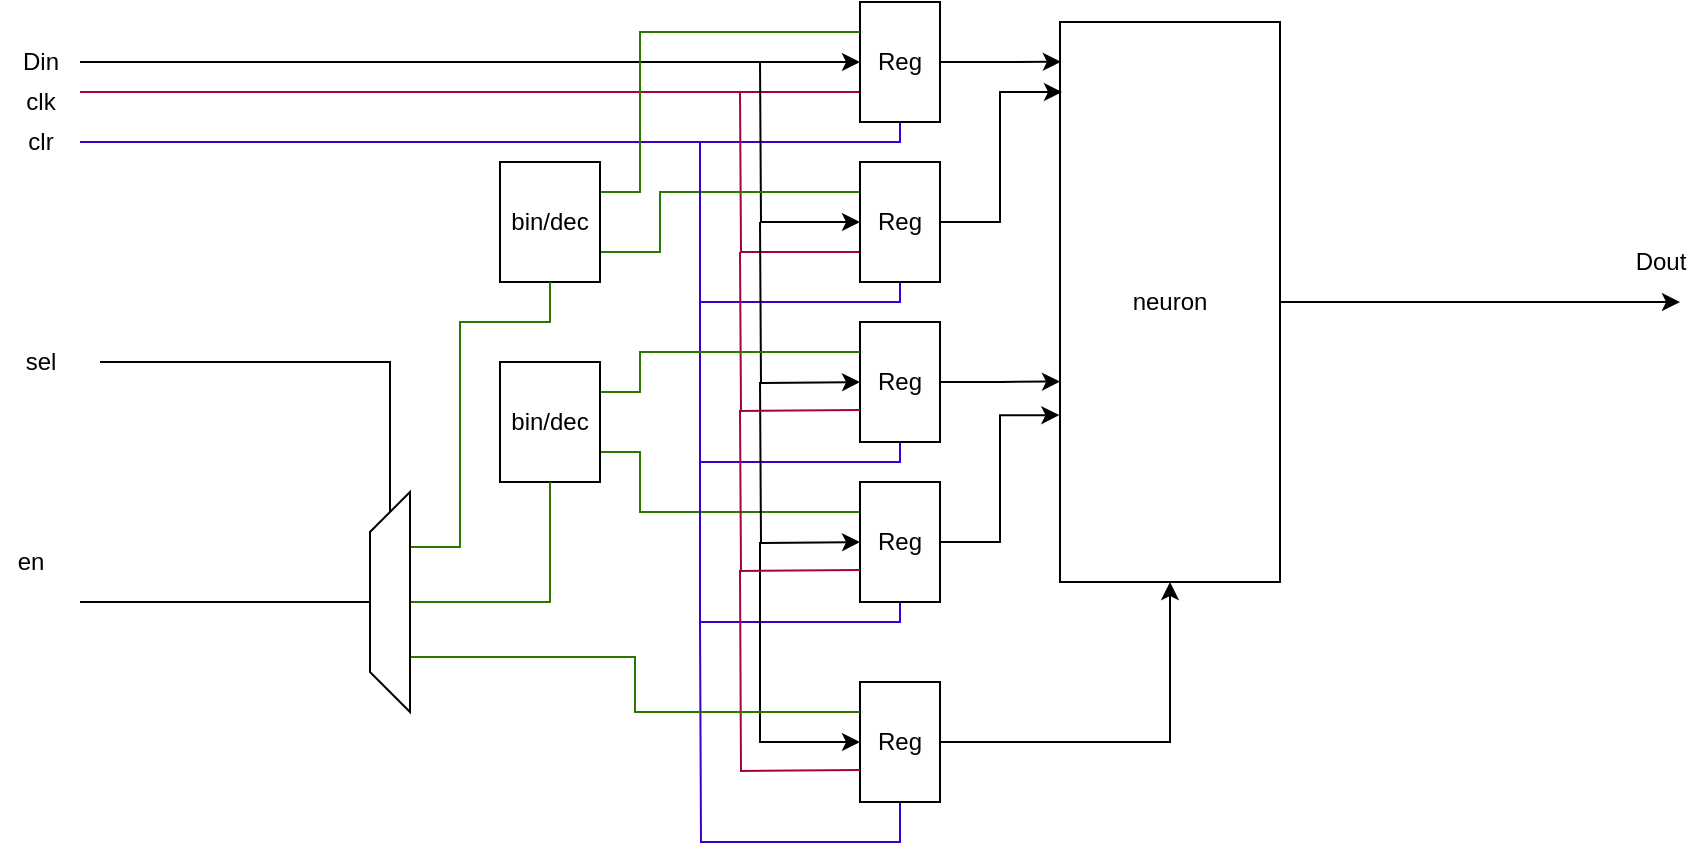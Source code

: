 <mxfile version="16.1.2" type="device"><diagram id="ZA98mFQ-hSIzsk4ssZ8k" name="Page-1"><mxGraphModel dx="1102" dy="845" grid="1" gridSize="10" guides="1" tooltips="1" connect="1" arrows="1" fold="1" page="1" pageScale="1" pageWidth="1169" pageHeight="1654" math="0" shadow="0"><root><mxCell id="0"/><mxCell id="1" parent="0"/><mxCell id="urB3YLbTzqCl08qIqBG9-2" style="edgeStyle=orthogonalEdgeStyle;rounded=0;orthogonalLoop=1;jettySize=auto;html=1;exitX=1;exitY=0.5;exitDx=0;exitDy=0;" parent="1" source="urB3YLbTzqCl08qIqBG9-1" edge="1"><mxGeometry relative="1" as="geometry"><mxPoint x="1140" y="290" as="targetPoint"/></mxGeometry></mxCell><mxCell id="urB3YLbTzqCl08qIqBG9-1" value="neuron" style="rounded=0;whiteSpace=wrap;html=1;" parent="1" vertex="1"><mxGeometry x="830" y="150" width="110" height="280" as="geometry"/></mxCell><mxCell id="urB3YLbTzqCl08qIqBG9-3" value="Dout" style="text;html=1;align=center;verticalAlign=middle;resizable=0;points=[];autosize=1;strokeColor=none;fillColor=none;" parent="1" vertex="1"><mxGeometry x="1110" y="260" width="40" height="20" as="geometry"/></mxCell><mxCell id="urB3YLbTzqCl08qIqBG9-21" style="edgeStyle=orthogonalEdgeStyle;rounded=0;orthogonalLoop=1;jettySize=auto;html=1;exitX=1;exitY=0.5;exitDx=0;exitDy=0;entryX=0.004;entryY=0.071;entryDx=0;entryDy=0;entryPerimeter=0;startArrow=none;startFill=0;endArrow=classic;endFill=1;" parent="1" source="urB3YLbTzqCl08qIqBG9-4" target="urB3YLbTzqCl08qIqBG9-1" edge="1"><mxGeometry relative="1" as="geometry"/></mxCell><mxCell id="urB3YLbTzqCl08qIqBG9-26" style="edgeStyle=orthogonalEdgeStyle;rounded=0;orthogonalLoop=1;jettySize=auto;html=1;exitX=0;exitY=0.75;exitDx=0;exitDy=0;startArrow=none;startFill=0;endArrow=none;endFill=0;fillColor=#d80073;strokeColor=#A50040;" parent="1" source="urB3YLbTzqCl08qIqBG9-4" edge="1"><mxGeometry relative="1" as="geometry"><mxPoint x="340" y="185" as="targetPoint"/></mxGeometry></mxCell><mxCell id="urB3YLbTzqCl08qIqBG9-48" style="edgeStyle=orthogonalEdgeStyle;rounded=0;orthogonalLoop=1;jettySize=auto;html=1;exitX=0.5;exitY=1;exitDx=0;exitDy=0;startArrow=none;startFill=0;endArrow=none;endFill=0;fillColor=#6a00ff;strokeColor=#3700CC;" parent="1" source="urB3YLbTzqCl08qIqBG9-4" edge="1"><mxGeometry relative="1" as="geometry"><mxPoint x="340" y="210" as="targetPoint"/><Array as="points"><mxPoint x="750" y="210"/><mxPoint x="340" y="210"/></Array></mxGeometry></mxCell><mxCell id="urB3YLbTzqCl08qIqBG9-4" value="Reg" style="rounded=0;whiteSpace=wrap;html=1;" parent="1" vertex="1"><mxGeometry x="730" y="140" width="40" height="60" as="geometry"/></mxCell><mxCell id="urB3YLbTzqCl08qIqBG9-16" style="edgeStyle=orthogonalEdgeStyle;rounded=0;orthogonalLoop=1;jettySize=auto;html=1;exitX=0;exitY=0.5;exitDx=0;exitDy=0;endArrow=none;endFill=0;startArrow=classic;startFill=1;" parent="1" source="urB3YLbTzqCl08qIqBG9-5" edge="1"><mxGeometry relative="1" as="geometry"><mxPoint x="680" y="170" as="targetPoint"/></mxGeometry></mxCell><mxCell id="urB3YLbTzqCl08qIqBG9-22" style="edgeStyle=orthogonalEdgeStyle;rounded=0;orthogonalLoop=1;jettySize=auto;html=1;exitX=1;exitY=0.5;exitDx=0;exitDy=0;entryX=0.009;entryY=0.125;entryDx=0;entryDy=0;entryPerimeter=0;startArrow=none;startFill=0;endArrow=classic;endFill=1;" parent="1" source="urB3YLbTzqCl08qIqBG9-5" target="urB3YLbTzqCl08qIqBG9-1" edge="1"><mxGeometry relative="1" as="geometry"/></mxCell><mxCell id="urB3YLbTzqCl08qIqBG9-27" style="edgeStyle=orthogonalEdgeStyle;rounded=0;orthogonalLoop=1;jettySize=auto;html=1;exitX=0;exitY=0.75;exitDx=0;exitDy=0;startArrow=none;startFill=0;endArrow=none;endFill=0;fillColor=#d80073;strokeColor=#A50040;" parent="1" source="urB3YLbTzqCl08qIqBG9-5" edge="1"><mxGeometry relative="1" as="geometry"><mxPoint x="670" y="185" as="targetPoint"/></mxGeometry></mxCell><mxCell id="urB3YLbTzqCl08qIqBG9-34" style="edgeStyle=orthogonalEdgeStyle;rounded=0;orthogonalLoop=1;jettySize=auto;html=1;exitX=0;exitY=0.25;exitDx=0;exitDy=0;entryX=1;entryY=0.75;entryDx=0;entryDy=0;startArrow=none;startFill=0;endArrow=none;endFill=0;fillColor=#60a917;strokeColor=#2D7600;" parent="1" source="urB3YLbTzqCl08qIqBG9-5" target="urB3YLbTzqCl08qIqBG9-32" edge="1"><mxGeometry relative="1" as="geometry"><Array as="points"><mxPoint x="630" y="235"/><mxPoint x="630" y="265"/></Array></mxGeometry></mxCell><mxCell id="urB3YLbTzqCl08qIqBG9-50" style="edgeStyle=orthogonalEdgeStyle;rounded=0;orthogonalLoop=1;jettySize=auto;html=1;exitX=0.5;exitY=1;exitDx=0;exitDy=0;startArrow=none;startFill=0;endArrow=none;endFill=0;fillColor=#6a00ff;strokeColor=#3700CC;" parent="1" source="urB3YLbTzqCl08qIqBG9-5" edge="1"><mxGeometry relative="1" as="geometry"><mxPoint x="650" y="210" as="targetPoint"/><Array as="points"><mxPoint x="750" y="290"/><mxPoint x="650" y="290"/></Array></mxGeometry></mxCell><mxCell id="urB3YLbTzqCl08qIqBG9-5" value="Reg" style="rounded=0;whiteSpace=wrap;html=1;" parent="1" vertex="1"><mxGeometry x="730" y="220" width="40" height="60" as="geometry"/></mxCell><mxCell id="urB3YLbTzqCl08qIqBG9-23" style="edgeStyle=orthogonalEdgeStyle;rounded=0;orthogonalLoop=1;jettySize=auto;html=1;exitX=1;exitY=0.5;exitDx=0;exitDy=0;entryX=0;entryY=0.642;entryDx=0;entryDy=0;entryPerimeter=0;startArrow=none;startFill=0;endArrow=classic;endFill=1;" parent="1" source="urB3YLbTzqCl08qIqBG9-6" target="urB3YLbTzqCl08qIqBG9-1" edge="1"><mxGeometry relative="1" as="geometry"/></mxCell><mxCell id="urB3YLbTzqCl08qIqBG9-51" style="edgeStyle=orthogonalEdgeStyle;rounded=0;orthogonalLoop=1;jettySize=auto;html=1;exitX=0.5;exitY=1;exitDx=0;exitDy=0;startArrow=none;startFill=0;endArrow=none;endFill=0;fillColor=#6a00ff;strokeColor=#3700CC;" parent="1" source="urB3YLbTzqCl08qIqBG9-6" edge="1"><mxGeometry relative="1" as="geometry"><mxPoint x="650" y="290" as="targetPoint"/><Array as="points"><mxPoint x="750" y="370"/><mxPoint x="650" y="370"/></Array></mxGeometry></mxCell><mxCell id="urB3YLbTzqCl08qIqBG9-6" value="Reg" style="rounded=0;whiteSpace=wrap;html=1;" parent="1" vertex="1"><mxGeometry x="730" y="300" width="40" height="60" as="geometry"/></mxCell><mxCell id="urB3YLbTzqCl08qIqBG9-24" style="edgeStyle=orthogonalEdgeStyle;rounded=0;orthogonalLoop=1;jettySize=auto;html=1;exitX=1;exitY=0.5;exitDx=0;exitDy=0;entryX=-0.003;entryY=0.702;entryDx=0;entryDy=0;entryPerimeter=0;startArrow=none;startFill=0;endArrow=classic;endFill=1;" parent="1" source="urB3YLbTzqCl08qIqBG9-7" target="urB3YLbTzqCl08qIqBG9-1" edge="1"><mxGeometry relative="1" as="geometry"/></mxCell><mxCell id="urB3YLbTzqCl08qIqBG9-37" style="edgeStyle=orthogonalEdgeStyle;rounded=0;orthogonalLoop=1;jettySize=auto;html=1;exitX=0;exitY=0.25;exitDx=0;exitDy=0;entryX=1;entryY=0.75;entryDx=0;entryDy=0;startArrow=none;startFill=0;endArrow=none;endFill=0;fillColor=#60a917;strokeColor=#2D7600;" parent="1" source="urB3YLbTzqCl08qIqBG9-7" target="urB3YLbTzqCl08qIqBG9-35" edge="1"><mxGeometry relative="1" as="geometry"><Array as="points"><mxPoint x="620" y="395"/><mxPoint x="620" y="365"/></Array></mxGeometry></mxCell><mxCell id="urB3YLbTzqCl08qIqBG9-52" style="edgeStyle=orthogonalEdgeStyle;rounded=0;orthogonalLoop=1;jettySize=auto;html=1;exitX=0.5;exitY=1;exitDx=0;exitDy=0;startArrow=none;startFill=0;endArrow=none;endFill=0;fillColor=#6a00ff;strokeColor=#3700CC;" parent="1" source="urB3YLbTzqCl08qIqBG9-7" edge="1"><mxGeometry relative="1" as="geometry"><mxPoint x="650" y="370" as="targetPoint"/><Array as="points"><mxPoint x="750" y="450"/><mxPoint x="650" y="450"/></Array></mxGeometry></mxCell><mxCell id="urB3YLbTzqCl08qIqBG9-7" value="Reg" style="rounded=0;whiteSpace=wrap;html=1;" parent="1" vertex="1"><mxGeometry x="730" y="380" width="40" height="60" as="geometry"/></mxCell><mxCell id="urB3YLbTzqCl08qIqBG9-25" style="edgeStyle=orthogonalEdgeStyle;rounded=0;orthogonalLoop=1;jettySize=auto;html=1;exitX=1;exitY=0.5;exitDx=0;exitDy=0;startArrow=none;startFill=0;endArrow=classic;endFill=1;" parent="1" source="urB3YLbTzqCl08qIqBG9-8" target="urB3YLbTzqCl08qIqBG9-1" edge="1"><mxGeometry relative="1" as="geometry"/></mxCell><mxCell id="urB3YLbTzqCl08qIqBG9-53" style="edgeStyle=orthogonalEdgeStyle;rounded=0;orthogonalLoop=1;jettySize=auto;html=1;exitX=0.5;exitY=1;exitDx=0;exitDy=0;startArrow=none;startFill=0;endArrow=none;endFill=0;fillColor=#6a00ff;strokeColor=#3700CC;" parent="1" source="urB3YLbTzqCl08qIqBG9-8" edge="1"><mxGeometry relative="1" as="geometry"><mxPoint x="650" y="450" as="targetPoint"/></mxGeometry></mxCell><mxCell id="urB3YLbTzqCl08qIqBG9-8" value="Reg" style="rounded=0;whiteSpace=wrap;html=1;" parent="1" vertex="1"><mxGeometry x="730" y="480" width="40" height="60" as="geometry"/></mxCell><mxCell id="urB3YLbTzqCl08qIqBG9-15" value="" style="endArrow=classic;html=1;rounded=0;entryX=0;entryY=0.5;entryDx=0;entryDy=0;" parent="1" target="urB3YLbTzqCl08qIqBG9-4" edge="1"><mxGeometry width="50" height="50" relative="1" as="geometry"><mxPoint x="340" y="170" as="sourcePoint"/><mxPoint x="390" y="140" as="targetPoint"/></mxGeometry></mxCell><mxCell id="urB3YLbTzqCl08qIqBG9-17" style="edgeStyle=orthogonalEdgeStyle;rounded=0;orthogonalLoop=1;jettySize=auto;html=1;exitX=0;exitY=0.5;exitDx=0;exitDy=0;endArrow=none;endFill=0;startArrow=classic;startFill=1;" parent="1" edge="1"><mxGeometry relative="1" as="geometry"><mxPoint x="680" y="250" as="targetPoint"/><mxPoint x="730" y="330" as="sourcePoint"/></mxGeometry></mxCell><mxCell id="urB3YLbTzqCl08qIqBG9-18" style="edgeStyle=orthogonalEdgeStyle;rounded=0;orthogonalLoop=1;jettySize=auto;html=1;exitX=0;exitY=0.5;exitDx=0;exitDy=0;endArrow=none;endFill=0;startArrow=classic;startFill=1;" parent="1" edge="1"><mxGeometry relative="1" as="geometry"><mxPoint x="680" y="330" as="targetPoint"/><mxPoint x="730" y="410" as="sourcePoint"/></mxGeometry></mxCell><mxCell id="urB3YLbTzqCl08qIqBG9-19" style="edgeStyle=orthogonalEdgeStyle;rounded=0;orthogonalLoop=1;jettySize=auto;html=1;endArrow=none;endFill=0;startArrow=classic;startFill=1;" parent="1" edge="1"><mxGeometry relative="1" as="geometry"><mxPoint x="680" y="410" as="targetPoint"/><mxPoint x="730" y="510" as="sourcePoint"/><Array as="points"><mxPoint x="730" y="510"/><mxPoint x="680" y="510"/></Array></mxGeometry></mxCell><mxCell id="urB3YLbTzqCl08qIqBG9-20" value="Din" style="text;html=1;align=center;verticalAlign=middle;resizable=0;points=[];autosize=1;strokeColor=none;fillColor=none;" parent="1" vertex="1"><mxGeometry x="305" y="160" width="30" height="20" as="geometry"/></mxCell><mxCell id="urB3YLbTzqCl08qIqBG9-28" style="edgeStyle=orthogonalEdgeStyle;rounded=0;orthogonalLoop=1;jettySize=auto;html=1;exitX=0;exitY=0.75;exitDx=0;exitDy=0;startArrow=none;startFill=0;endArrow=none;endFill=0;fillColor=#d80073;strokeColor=#A50040;" parent="1" edge="1"><mxGeometry relative="1" as="geometry"><mxPoint x="670" y="265" as="targetPoint"/><mxPoint x="730" y="344" as="sourcePoint"/></mxGeometry></mxCell><mxCell id="urB3YLbTzqCl08qIqBG9-29" style="edgeStyle=orthogonalEdgeStyle;rounded=0;orthogonalLoop=1;jettySize=auto;html=1;exitX=0;exitY=0.75;exitDx=0;exitDy=0;startArrow=none;startFill=0;endArrow=none;endFill=0;fillColor=#d80073;strokeColor=#A50040;" parent="1" edge="1"><mxGeometry relative="1" as="geometry"><mxPoint x="670" y="344" as="targetPoint"/><mxPoint x="730" y="424" as="sourcePoint"/></mxGeometry></mxCell><mxCell id="urB3YLbTzqCl08qIqBG9-30" style="edgeStyle=orthogonalEdgeStyle;rounded=0;orthogonalLoop=1;jettySize=auto;html=1;exitX=0;exitY=0.75;exitDx=0;exitDy=0;startArrow=none;startFill=0;endArrow=none;endFill=0;fillColor=#d80073;strokeColor=#A50040;" parent="1" edge="1"><mxGeometry relative="1" as="geometry"><mxPoint x="670" y="424" as="targetPoint"/><mxPoint x="730" y="524" as="sourcePoint"/></mxGeometry></mxCell><mxCell id="urB3YLbTzqCl08qIqBG9-31" value="clk" style="text;html=1;align=center;verticalAlign=middle;resizable=0;points=[];autosize=1;strokeColor=none;fillColor=none;" parent="1" vertex="1"><mxGeometry x="305" y="180" width="30" height="20" as="geometry"/></mxCell><mxCell id="urB3YLbTzqCl08qIqBG9-33" style="edgeStyle=orthogonalEdgeStyle;rounded=0;orthogonalLoop=1;jettySize=auto;html=1;exitX=1;exitY=0.25;exitDx=0;exitDy=0;entryX=0;entryY=0.25;entryDx=0;entryDy=0;startArrow=none;startFill=0;endArrow=none;endFill=0;fillColor=#60a917;strokeColor=#2D7600;" parent="1" source="urB3YLbTzqCl08qIqBG9-32" target="urB3YLbTzqCl08qIqBG9-4" edge="1"><mxGeometry relative="1" as="geometry"><Array as="points"><mxPoint x="620" y="235"/><mxPoint x="620" y="155"/></Array></mxGeometry></mxCell><mxCell id="urB3YLbTzqCl08qIqBG9-32" value="bin/dec" style="rounded=0;whiteSpace=wrap;html=1;" parent="1" vertex="1"><mxGeometry x="550" y="220" width="50" height="60" as="geometry"/></mxCell><mxCell id="urB3YLbTzqCl08qIqBG9-36" style="edgeStyle=orthogonalEdgeStyle;rounded=0;orthogonalLoop=1;jettySize=auto;html=1;exitX=1;exitY=0.25;exitDx=0;exitDy=0;entryX=0;entryY=0.25;entryDx=0;entryDy=0;startArrow=none;startFill=0;endArrow=none;endFill=0;fillColor=#60a917;strokeColor=#2D7600;" parent="1" source="urB3YLbTzqCl08qIqBG9-35" target="urB3YLbTzqCl08qIqBG9-6" edge="1"><mxGeometry relative="1" as="geometry"><Array as="points"><mxPoint x="620" y="335"/><mxPoint x="620" y="315"/></Array></mxGeometry></mxCell><mxCell id="urB3YLbTzqCl08qIqBG9-35" value="bin/dec" style="rounded=0;whiteSpace=wrap;html=1;" parent="1" vertex="1"><mxGeometry x="550" y="320" width="50" height="60" as="geometry"/></mxCell><mxCell id="urB3YLbTzqCl08qIqBG9-40" style="edgeStyle=orthogonalEdgeStyle;rounded=0;orthogonalLoop=1;jettySize=auto;html=1;exitX=0.5;exitY=0;exitDx=0;exitDy=0;startArrow=none;startFill=0;endArrow=none;endFill=0;" parent="1" source="urB3YLbTzqCl08qIqBG9-39" edge="1"><mxGeometry relative="1" as="geometry"><mxPoint x="340" y="440" as="targetPoint"/></mxGeometry></mxCell><mxCell id="urB3YLbTzqCl08qIqBG9-43" style="edgeStyle=orthogonalEdgeStyle;rounded=0;orthogonalLoop=1;jettySize=auto;html=1;exitX=0.5;exitY=1;exitDx=0;exitDy=0;entryX=0.5;entryY=1;entryDx=0;entryDy=0;startArrow=none;startFill=0;endArrow=none;endFill=0;fillColor=#60a917;strokeColor=#2D7600;" parent="1" source="urB3YLbTzqCl08qIqBG9-39" target="urB3YLbTzqCl08qIqBG9-35" edge="1"><mxGeometry relative="1" as="geometry"/></mxCell><mxCell id="urB3YLbTzqCl08qIqBG9-44" style="edgeStyle=orthogonalEdgeStyle;rounded=0;orthogonalLoop=1;jettySize=auto;html=1;exitX=0.75;exitY=1;exitDx=0;exitDy=0;entryX=0.5;entryY=1;entryDx=0;entryDy=0;startArrow=none;startFill=0;endArrow=none;endFill=0;fillColor=#60a917;strokeColor=#2D7600;" parent="1" source="urB3YLbTzqCl08qIqBG9-39" target="urB3YLbTzqCl08qIqBG9-32" edge="1"><mxGeometry relative="1" as="geometry"><Array as="points"><mxPoint x="530" y="413"/><mxPoint x="530" y="300"/><mxPoint x="575" y="300"/></Array></mxGeometry></mxCell><mxCell id="urB3YLbTzqCl08qIqBG9-45" style="edgeStyle=orthogonalEdgeStyle;rounded=0;orthogonalLoop=1;jettySize=auto;html=1;exitX=0.25;exitY=1;exitDx=0;exitDy=0;entryX=0;entryY=0.25;entryDx=0;entryDy=0;startArrow=none;startFill=0;endArrow=none;endFill=0;fillColor=#60a917;strokeColor=#2D7600;" parent="1" source="urB3YLbTzqCl08qIqBG9-39" target="urB3YLbTzqCl08qIqBG9-8" edge="1"><mxGeometry relative="1" as="geometry"/></mxCell><mxCell id="urB3YLbTzqCl08qIqBG9-46" style="edgeStyle=orthogonalEdgeStyle;rounded=0;orthogonalLoop=1;jettySize=auto;html=1;exitX=1;exitY=0.5;exitDx=0;exitDy=0;startArrow=none;startFill=0;endArrow=none;endFill=0;" parent="1" source="urB3YLbTzqCl08qIqBG9-39" edge="1"><mxGeometry relative="1" as="geometry"><mxPoint x="350" y="320.0" as="targetPoint"/><Array as="points"><mxPoint x="495" y="320"/></Array></mxGeometry></mxCell><mxCell id="urB3YLbTzqCl08qIqBG9-39" value="" style="shape=trapezoid;perimeter=trapezoidPerimeter;whiteSpace=wrap;html=1;fixedSize=1;rotation=-90;" parent="1" vertex="1"><mxGeometry x="440" y="430" width="110" height="20" as="geometry"/></mxCell><mxCell id="urB3YLbTzqCl08qIqBG9-41" value="en" style="text;html=1;align=center;verticalAlign=middle;resizable=0;points=[];autosize=1;strokeColor=none;fillColor=none;" parent="1" vertex="1"><mxGeometry x="300" y="410" width="30" height="20" as="geometry"/></mxCell><mxCell id="urB3YLbTzqCl08qIqBG9-47" value="sel" style="text;html=1;align=center;verticalAlign=middle;resizable=0;points=[];autosize=1;strokeColor=none;fillColor=none;" parent="1" vertex="1"><mxGeometry x="305" y="310" width="30" height="20" as="geometry"/></mxCell><mxCell id="urB3YLbTzqCl08qIqBG9-49" value="clr" style="text;html=1;align=center;verticalAlign=middle;resizable=0;points=[];autosize=1;strokeColor=none;fillColor=none;" parent="1" vertex="1"><mxGeometry x="305" y="200" width="30" height="20" as="geometry"/></mxCell></root></mxGraphModel></diagram></mxfile>